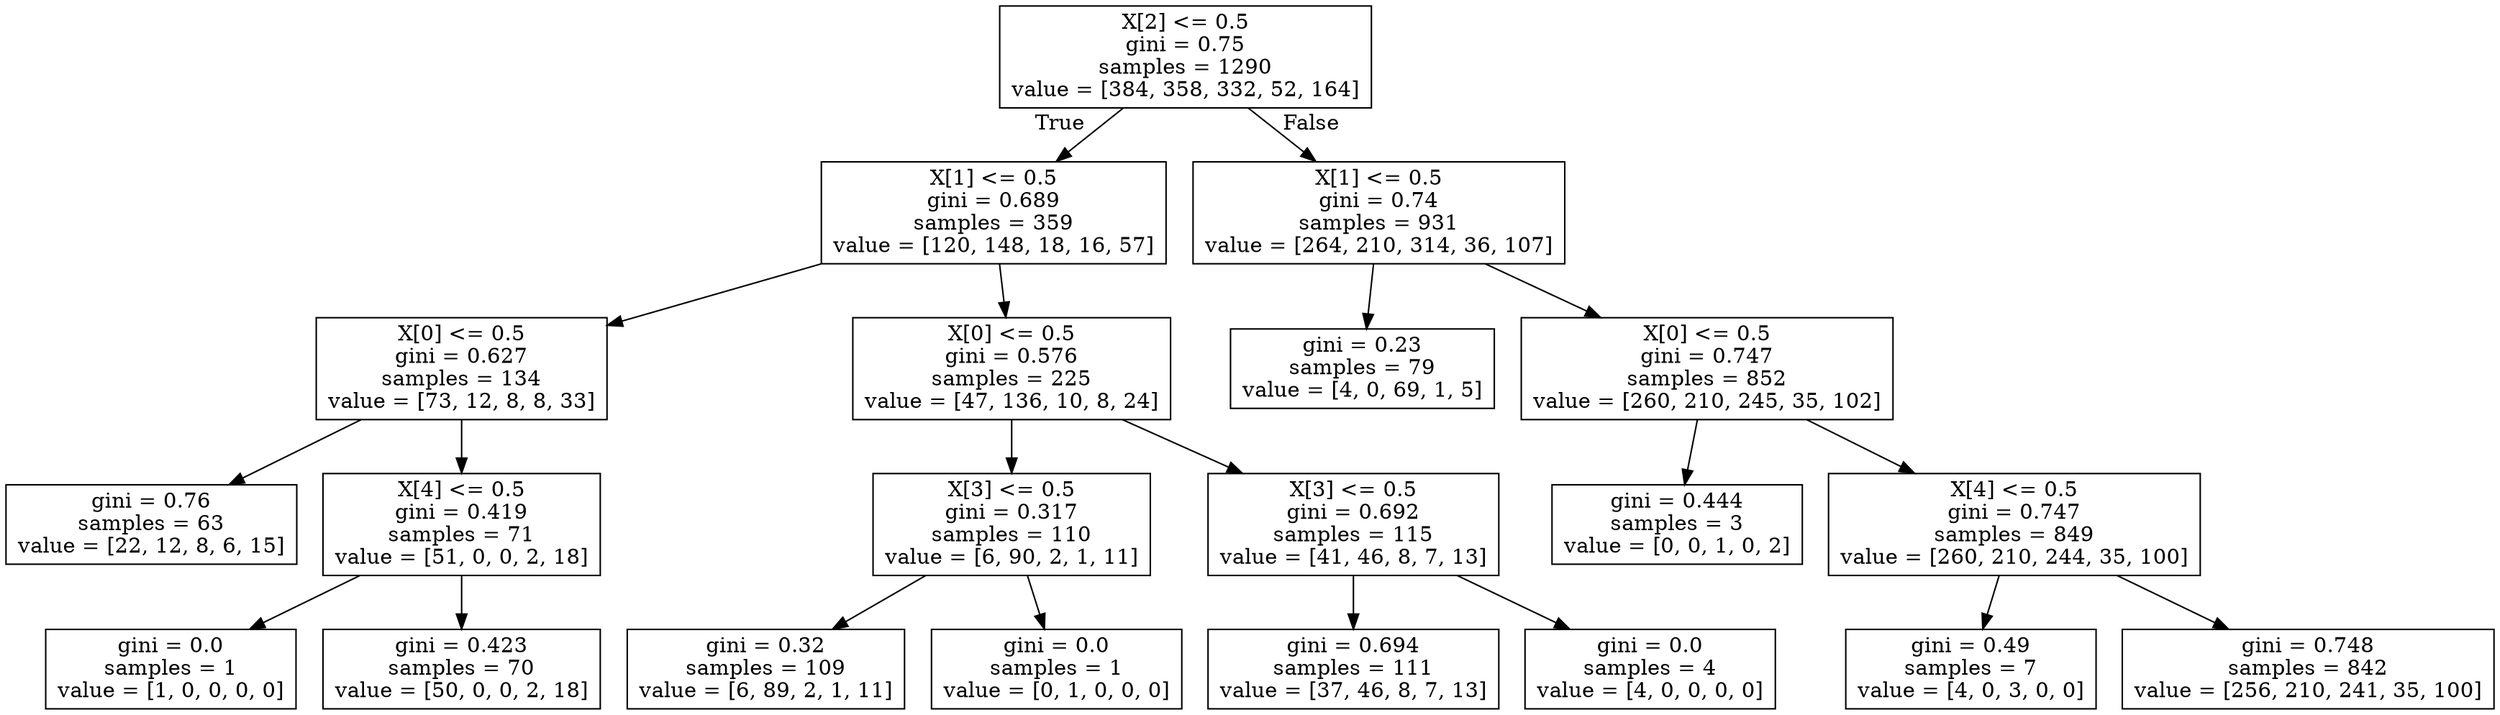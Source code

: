 digraph Tree {
node [shape=box] ;
0 [label="X[2] <= 0.5\ngini = 0.75\nsamples = 1290\nvalue = [384, 358, 332, 52, 164]"] ;
1 [label="X[1] <= 0.5\ngini = 0.689\nsamples = 359\nvalue = [120, 148, 18, 16, 57]"] ;
0 -> 1 [labeldistance=2.5, labelangle=45, headlabel="True"] ;
2 [label="X[0] <= 0.5\ngini = 0.627\nsamples = 134\nvalue = [73, 12, 8, 8, 33]"] ;
1 -> 2 ;
3 [label="gini = 0.76\nsamples = 63\nvalue = [22, 12, 8, 6, 15]"] ;
2 -> 3 ;
4 [label="X[4] <= 0.5\ngini = 0.419\nsamples = 71\nvalue = [51, 0, 0, 2, 18]"] ;
2 -> 4 ;
5 [label="gini = 0.0\nsamples = 1\nvalue = [1, 0, 0, 0, 0]"] ;
4 -> 5 ;
6 [label="gini = 0.423\nsamples = 70\nvalue = [50, 0, 0, 2, 18]"] ;
4 -> 6 ;
7 [label="X[0] <= 0.5\ngini = 0.576\nsamples = 225\nvalue = [47, 136, 10, 8, 24]"] ;
1 -> 7 ;
8 [label="X[3] <= 0.5\ngini = 0.317\nsamples = 110\nvalue = [6, 90, 2, 1, 11]"] ;
7 -> 8 ;
9 [label="gini = 0.32\nsamples = 109\nvalue = [6, 89, 2, 1, 11]"] ;
8 -> 9 ;
10 [label="gini = 0.0\nsamples = 1\nvalue = [0, 1, 0, 0, 0]"] ;
8 -> 10 ;
11 [label="X[3] <= 0.5\ngini = 0.692\nsamples = 115\nvalue = [41, 46, 8, 7, 13]"] ;
7 -> 11 ;
12 [label="gini = 0.694\nsamples = 111\nvalue = [37, 46, 8, 7, 13]"] ;
11 -> 12 ;
13 [label="gini = 0.0\nsamples = 4\nvalue = [4, 0, 0, 0, 0]"] ;
11 -> 13 ;
14 [label="X[1] <= 0.5\ngini = 0.74\nsamples = 931\nvalue = [264, 210, 314, 36, 107]"] ;
0 -> 14 [labeldistance=2.5, labelangle=-45, headlabel="False"] ;
15 [label="gini = 0.23\nsamples = 79\nvalue = [4, 0, 69, 1, 5]"] ;
14 -> 15 ;
16 [label="X[0] <= 0.5\ngini = 0.747\nsamples = 852\nvalue = [260, 210, 245, 35, 102]"] ;
14 -> 16 ;
17 [label="gini = 0.444\nsamples = 3\nvalue = [0, 0, 1, 0, 2]"] ;
16 -> 17 ;
18 [label="X[4] <= 0.5\ngini = 0.747\nsamples = 849\nvalue = [260, 210, 244, 35, 100]"] ;
16 -> 18 ;
19 [label="gini = 0.49\nsamples = 7\nvalue = [4, 0, 3, 0, 0]"] ;
18 -> 19 ;
20 [label="gini = 0.748\nsamples = 842\nvalue = [256, 210, 241, 35, 100]"] ;
18 -> 20 ;
}